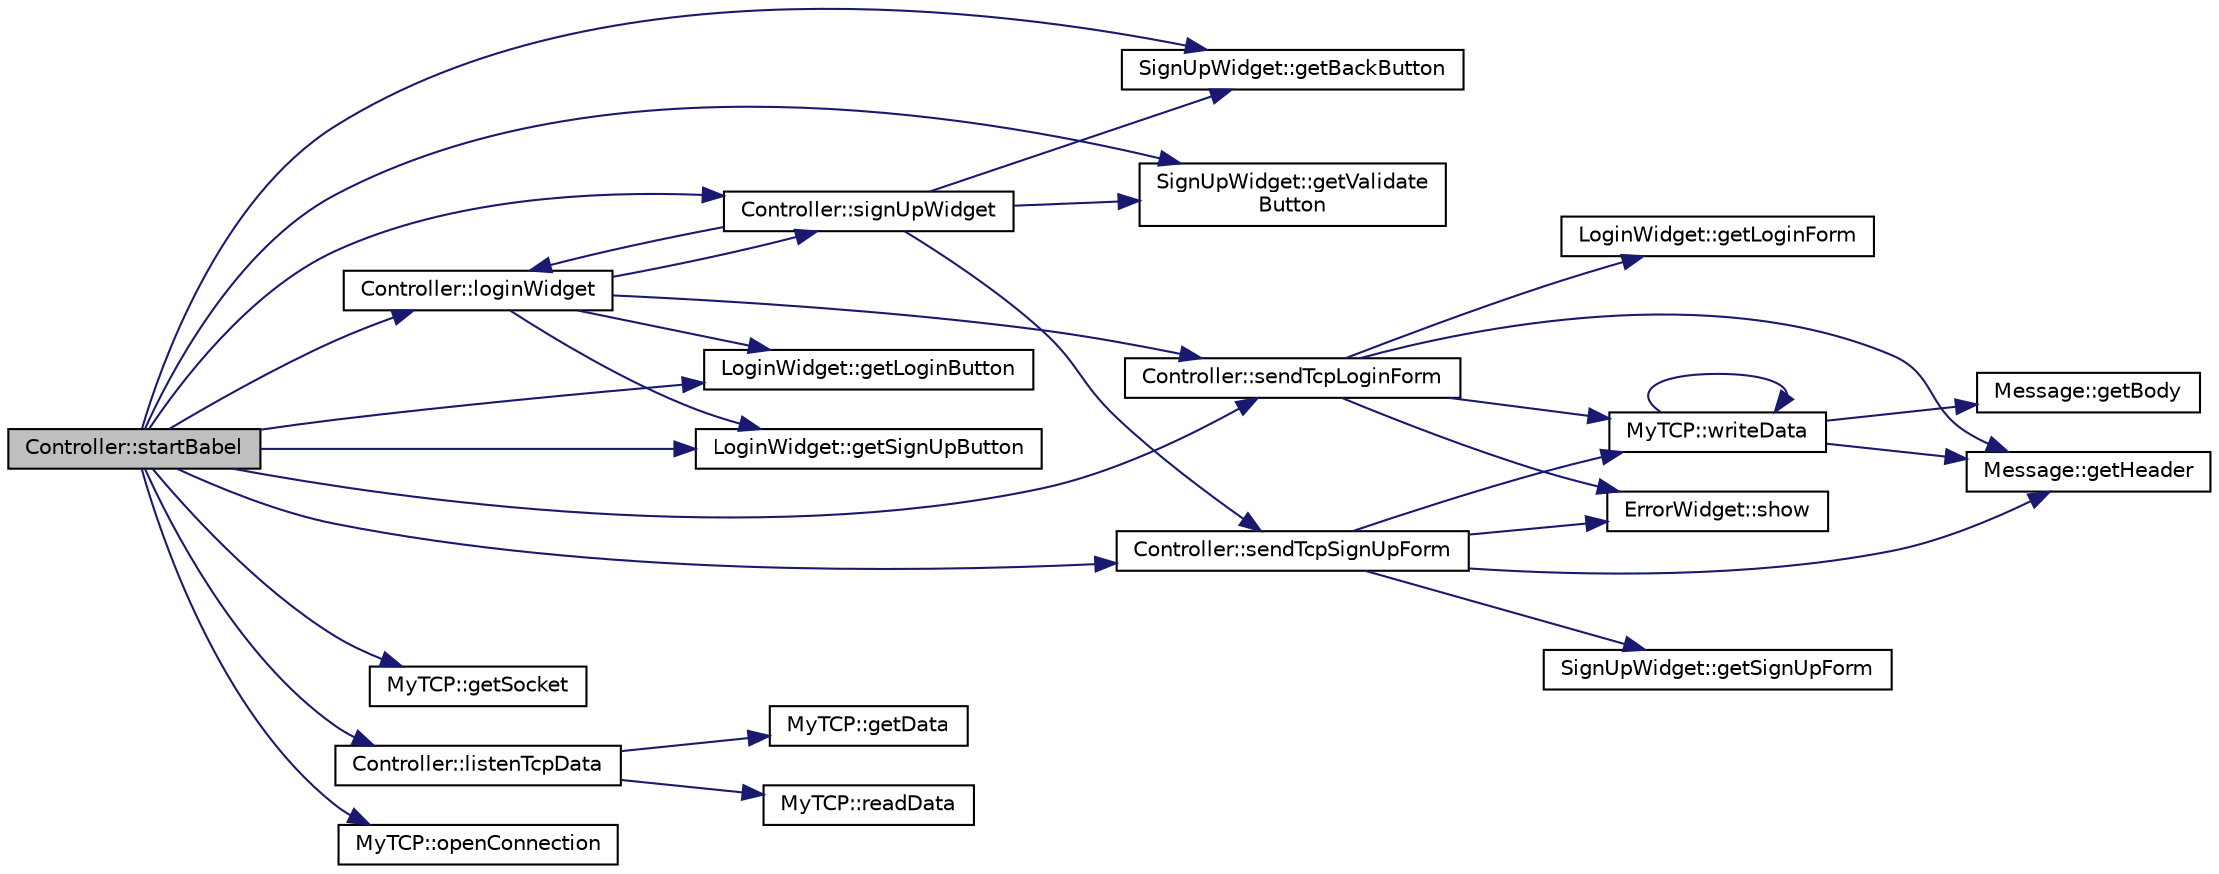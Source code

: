 digraph "Controller::startBabel"
{
 // LATEX_PDF_SIZE
  edge [fontname="Helvetica",fontsize="10",labelfontname="Helvetica",labelfontsize="10"];
  node [fontname="Helvetica",fontsize="10",shape=record];
  rankdir="LR";
  Node1 [label="Controller::startBabel",height=0.2,width=0.4,color="black", fillcolor="grey75", style="filled", fontcolor="black",tooltip=" "];
  Node1 -> Node2 [color="midnightblue",fontsize="10",style="solid",fontname="Helvetica"];
  Node2 [label="SignUpWidget::getBackButton",height=0.2,width=0.4,color="black", fillcolor="white", style="filled",URL="$classSignUpWidget.html#a4441db40065f623443e75beae0792336",tooltip=" "];
  Node1 -> Node3 [color="midnightblue",fontsize="10",style="solid",fontname="Helvetica"];
  Node3 [label="LoginWidget::getLoginButton",height=0.2,width=0.4,color="black", fillcolor="white", style="filled",URL="$classLoginWidget.html#adb379a1a6763f18781f69586e9535c33",tooltip=" "];
  Node1 -> Node4 [color="midnightblue",fontsize="10",style="solid",fontname="Helvetica"];
  Node4 [label="LoginWidget::getSignUpButton",height=0.2,width=0.4,color="black", fillcolor="white", style="filled",URL="$classLoginWidget.html#a08d0ebef8c254ecf1ef1e9e732e573d5",tooltip=" "];
  Node1 -> Node5 [color="midnightblue",fontsize="10",style="solid",fontname="Helvetica"];
  Node5 [label="MyTCP::getSocket",height=0.2,width=0.4,color="black", fillcolor="white", style="filled",URL="$classMyTCP.html#a357c6eb09c61a36b573d38db4dc2b304",tooltip=" "];
  Node1 -> Node6 [color="midnightblue",fontsize="10",style="solid",fontname="Helvetica"];
  Node6 [label="SignUpWidget::getValidate\lButton",height=0.2,width=0.4,color="black", fillcolor="white", style="filled",URL="$classSignUpWidget.html#a7abce5937591d7439c293c809449ceb1",tooltip=" "];
  Node1 -> Node7 [color="midnightblue",fontsize="10",style="solid",fontname="Helvetica"];
  Node7 [label="Controller::listenTcpData",height=0.2,width=0.4,color="black", fillcolor="white", style="filled",URL="$classController.html#a860bfababf5e83e930e358feed221b7f",tooltip=" "];
  Node7 -> Node8 [color="midnightblue",fontsize="10",style="solid",fontname="Helvetica"];
  Node8 [label="MyTCP::getData",height=0.2,width=0.4,color="black", fillcolor="white", style="filled",URL="$classMyTCP.html#af8fc65697b9b91a32d8f25e715d5be26",tooltip=" "];
  Node7 -> Node9 [color="midnightblue",fontsize="10",style="solid",fontname="Helvetica"];
  Node9 [label="MyTCP::readData",height=0.2,width=0.4,color="black", fillcolor="white", style="filled",URL="$classMyTCP.html#ad3ed427a0098b0ea955e29593928de7d",tooltip=" "];
  Node1 -> Node10 [color="midnightblue",fontsize="10",style="solid",fontname="Helvetica"];
  Node10 [label="Controller::loginWidget",height=0.2,width=0.4,color="black", fillcolor="white", style="filled",URL="$classController.html#af68c8ab6e09982d93f1a7bf88646d2ec",tooltip=" "];
  Node10 -> Node3 [color="midnightblue",fontsize="10",style="solid",fontname="Helvetica"];
  Node10 -> Node4 [color="midnightblue",fontsize="10",style="solid",fontname="Helvetica"];
  Node10 -> Node11 [color="midnightblue",fontsize="10",style="solid",fontname="Helvetica"];
  Node11 [label="Controller::sendTcpLoginForm",height=0.2,width=0.4,color="black", fillcolor="white", style="filled",URL="$classController.html#a0156e1502789036ac8ab31a2f309fe19",tooltip=" "];
  Node11 -> Node12 [color="midnightblue",fontsize="10",style="solid",fontname="Helvetica"];
  Node12 [label="Message::getHeader",height=0.2,width=0.4,color="black", fillcolor="white", style="filled",URL="$classMessage.html#a09bc9df202329b6285a63e8b025ad7f8",tooltip=" "];
  Node11 -> Node13 [color="midnightblue",fontsize="10",style="solid",fontname="Helvetica"];
  Node13 [label="LoginWidget::getLoginForm",height=0.2,width=0.4,color="black", fillcolor="white", style="filled",URL="$classLoginWidget.html#a4eaa7653d722f523c4443f1cde1668d8",tooltip=" "];
  Node11 -> Node14 [color="midnightblue",fontsize="10",style="solid",fontname="Helvetica"];
  Node14 [label="ErrorWidget::show",height=0.2,width=0.4,color="black", fillcolor="white", style="filled",URL="$classErrorWidget.html#a123bca7a63b51d2bb1eeeb0553b70428",tooltip=" "];
  Node11 -> Node15 [color="midnightblue",fontsize="10",style="solid",fontname="Helvetica"];
  Node15 [label="MyTCP::writeData",height=0.2,width=0.4,color="black", fillcolor="white", style="filled",URL="$classMyTCP.html#a7b04a06771140f1a3cf94c8b6b36b572",tooltip=" "];
  Node15 -> Node16 [color="midnightblue",fontsize="10",style="solid",fontname="Helvetica"];
  Node16 [label="Message::getBody",height=0.2,width=0.4,color="black", fillcolor="white", style="filled",URL="$classMessage.html#ac4fb95e45e932e16d26bda4ff3e9f713",tooltip=" "];
  Node15 -> Node12 [color="midnightblue",fontsize="10",style="solid",fontname="Helvetica"];
  Node15 -> Node15 [color="midnightblue",fontsize="10",style="solid",fontname="Helvetica"];
  Node10 -> Node17 [color="midnightblue",fontsize="10",style="solid",fontname="Helvetica"];
  Node17 [label="Controller::signUpWidget",height=0.2,width=0.4,color="black", fillcolor="white", style="filled",URL="$classController.html#ae70620b038939e79ab4657f1a0728d84",tooltip=" "];
  Node17 -> Node2 [color="midnightblue",fontsize="10",style="solid",fontname="Helvetica"];
  Node17 -> Node6 [color="midnightblue",fontsize="10",style="solid",fontname="Helvetica"];
  Node17 -> Node10 [color="midnightblue",fontsize="10",style="solid",fontname="Helvetica"];
  Node17 -> Node18 [color="midnightblue",fontsize="10",style="solid",fontname="Helvetica"];
  Node18 [label="Controller::sendTcpSignUpForm",height=0.2,width=0.4,color="black", fillcolor="white", style="filled",URL="$classController.html#aaee6fc089bd71645b400793cbdc8f18b",tooltip=" "];
  Node18 -> Node12 [color="midnightblue",fontsize="10",style="solid",fontname="Helvetica"];
  Node18 -> Node19 [color="midnightblue",fontsize="10",style="solid",fontname="Helvetica"];
  Node19 [label="SignUpWidget::getSignUpForm",height=0.2,width=0.4,color="black", fillcolor="white", style="filled",URL="$classSignUpWidget.html#a85e2d6089c2a39726bc456fd610441b7",tooltip=" "];
  Node18 -> Node14 [color="midnightblue",fontsize="10",style="solid",fontname="Helvetica"];
  Node18 -> Node15 [color="midnightblue",fontsize="10",style="solid",fontname="Helvetica"];
  Node1 -> Node20 [color="midnightblue",fontsize="10",style="solid",fontname="Helvetica"];
  Node20 [label="MyTCP::openConnection",height=0.2,width=0.4,color="black", fillcolor="white", style="filled",URL="$classMyTCP.html#adcc8ab414a9996f659e421a471d85d95",tooltip=" "];
  Node1 -> Node11 [color="midnightblue",fontsize="10",style="solid",fontname="Helvetica"];
  Node1 -> Node18 [color="midnightblue",fontsize="10",style="solid",fontname="Helvetica"];
  Node1 -> Node17 [color="midnightblue",fontsize="10",style="solid",fontname="Helvetica"];
}
